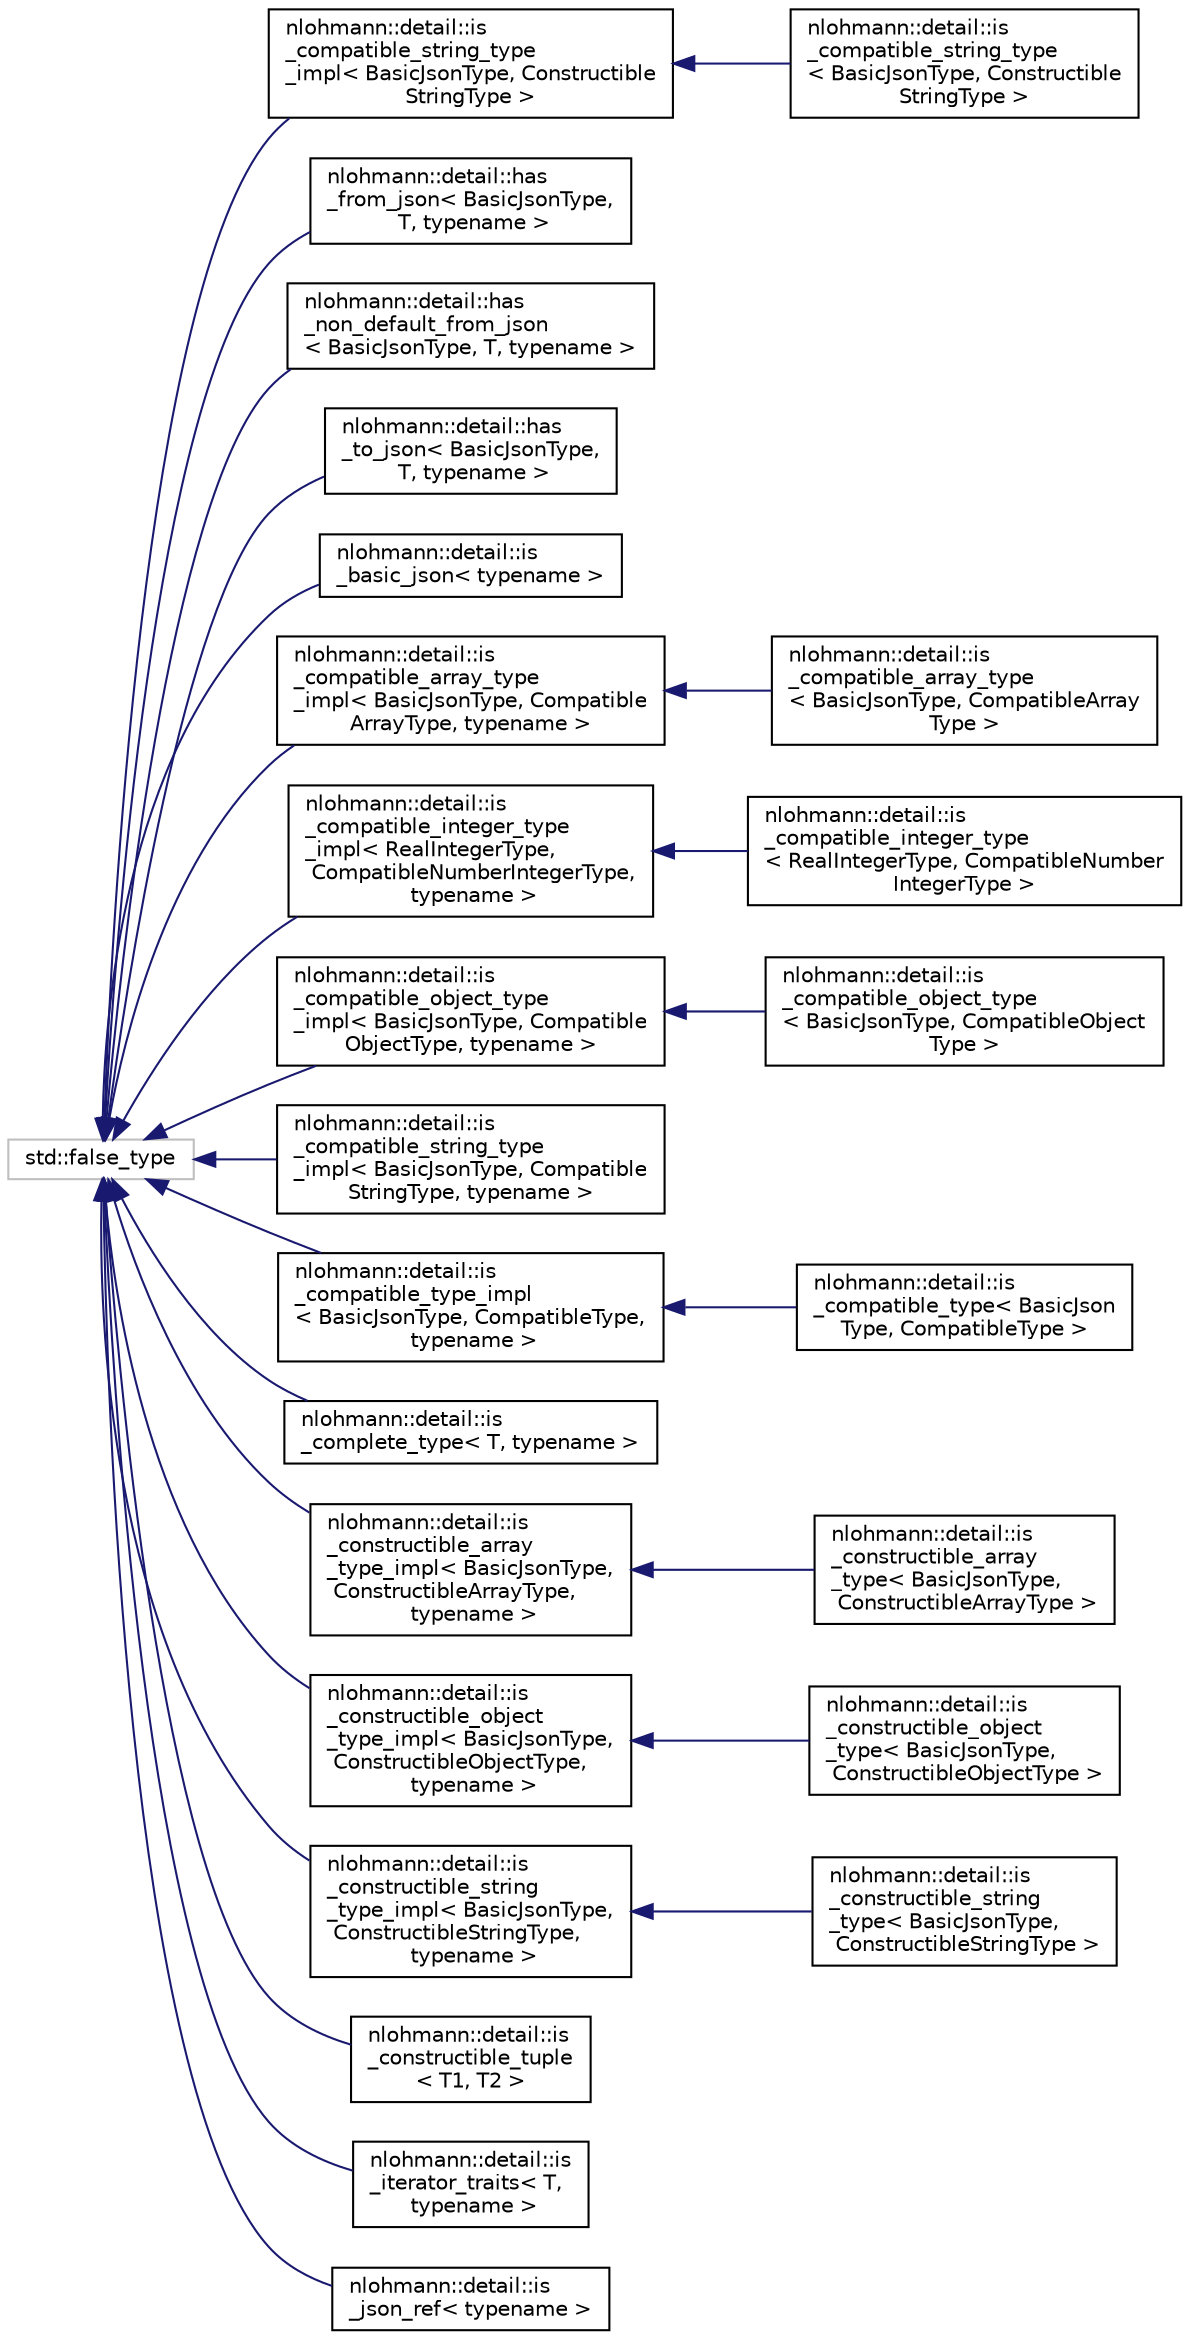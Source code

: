 digraph "Graphical Class Hierarchy"
{
 // LATEX_PDF_SIZE
  edge [fontname="Helvetica",fontsize="10",labelfontname="Helvetica",labelfontsize="10"];
  node [fontname="Helvetica",fontsize="10",shape=record];
  rankdir="LR";
  Node50 [label="std::false_type",height=0.2,width=0.4,color="grey75", fillcolor="white", style="filled",tooltip=" "];
  Node50 -> Node0 [dir="back",color="midnightblue",fontsize="10",style="solid",fontname="Helvetica"];
  Node0 [label="nlohmann::detail::is\l_compatible_string_type\l_impl\< BasicJsonType, Constructible\lStringType \>",height=0.2,width=0.4,color="black", fillcolor="white", style="filled",URL="$structnlohmann_1_1detail_1_1is__compatible__string__type__impl.html",tooltip=" "];
  Node0 -> Node1 [dir="back",color="midnightblue",fontsize="10",style="solid",fontname="Helvetica"];
  Node1 [label="nlohmann::detail::is\l_compatible_string_type\l\< BasicJsonType, Constructible\lStringType \>",height=0.2,width=0.4,color="black", fillcolor="white", style="filled",URL="$structnlohmann_1_1detail_1_1is__compatible__string__type.html",tooltip=" "];
  Node50 -> Node53 [dir="back",color="midnightblue",fontsize="10",style="solid",fontname="Helvetica"];
  Node53 [label="nlohmann::detail::has\l_from_json\< BasicJsonType,\l T, typename \>",height=0.2,width=0.4,color="black", fillcolor="white", style="filled",URL="$structnlohmann_1_1detail_1_1has__from__json.html",tooltip=" "];
  Node50 -> Node54 [dir="back",color="midnightblue",fontsize="10",style="solid",fontname="Helvetica"];
  Node54 [label="nlohmann::detail::has\l_non_default_from_json\l\< BasicJsonType, T, typename \>",height=0.2,width=0.4,color="black", fillcolor="white", style="filled",URL="$structnlohmann_1_1detail_1_1has__non__default__from__json.html",tooltip=" "];
  Node50 -> Node55 [dir="back",color="midnightblue",fontsize="10",style="solid",fontname="Helvetica"];
  Node55 [label="nlohmann::detail::has\l_to_json\< BasicJsonType,\l T, typename \>",height=0.2,width=0.4,color="black", fillcolor="white", style="filled",URL="$structnlohmann_1_1detail_1_1has__to__json.html",tooltip=" "];
  Node50 -> Node56 [dir="back",color="midnightblue",fontsize="10",style="solid",fontname="Helvetica"];
  Node56 [label="nlohmann::detail::is\l_basic_json\< typename \>",height=0.2,width=0.4,color="black", fillcolor="white", style="filled",URL="$structnlohmann_1_1detail_1_1is__basic__json.html",tooltip=" "];
  Node50 -> Node57 [dir="back",color="midnightblue",fontsize="10",style="solid",fontname="Helvetica"];
  Node57 [label="nlohmann::detail::is\l_compatible_array_type\l_impl\< BasicJsonType, Compatible\lArrayType, typename \>",height=0.2,width=0.4,color="black", fillcolor="white", style="filled",URL="$structnlohmann_1_1detail_1_1is__compatible__array__type__impl.html",tooltip=" "];
  Node57 -> Node58 [dir="back",color="midnightblue",fontsize="10",style="solid",fontname="Helvetica"];
  Node58 [label="nlohmann::detail::is\l_compatible_array_type\l\< BasicJsonType, CompatibleArray\lType \>",height=0.2,width=0.4,color="black", fillcolor="white", style="filled",URL="$structnlohmann_1_1detail_1_1is__compatible__array__type.html",tooltip=" "];
  Node50 -> Node59 [dir="back",color="midnightblue",fontsize="10",style="solid",fontname="Helvetica"];
  Node59 [label="nlohmann::detail::is\l_compatible_integer_type\l_impl\< RealIntegerType,\l CompatibleNumberIntegerType,\l typename \>",height=0.2,width=0.4,color="black", fillcolor="white", style="filled",URL="$structnlohmann_1_1detail_1_1is__compatible__integer__type__impl.html",tooltip=" "];
  Node59 -> Node60 [dir="back",color="midnightblue",fontsize="10",style="solid",fontname="Helvetica"];
  Node60 [label="nlohmann::detail::is\l_compatible_integer_type\l\< RealIntegerType, CompatibleNumber\lIntegerType \>",height=0.2,width=0.4,color="black", fillcolor="white", style="filled",URL="$structnlohmann_1_1detail_1_1is__compatible__integer__type.html",tooltip=" "];
  Node50 -> Node61 [dir="back",color="midnightblue",fontsize="10",style="solid",fontname="Helvetica"];
  Node61 [label="nlohmann::detail::is\l_compatible_object_type\l_impl\< BasicJsonType, Compatible\lObjectType, typename \>",height=0.2,width=0.4,color="black", fillcolor="white", style="filled",URL="$structnlohmann_1_1detail_1_1is__compatible__object__type__impl.html",tooltip=" "];
  Node61 -> Node62 [dir="back",color="midnightblue",fontsize="10",style="solid",fontname="Helvetica"];
  Node62 [label="nlohmann::detail::is\l_compatible_object_type\l\< BasicJsonType, CompatibleObject\lType \>",height=0.2,width=0.4,color="black", fillcolor="white", style="filled",URL="$structnlohmann_1_1detail_1_1is__compatible__object__type.html",tooltip=" "];
  Node50 -> Node63 [dir="back",color="midnightblue",fontsize="10",style="solid",fontname="Helvetica"];
  Node63 [label="nlohmann::detail::is\l_compatible_string_type\l_impl\< BasicJsonType, Compatible\lStringType, typename \>",height=0.2,width=0.4,color="black", fillcolor="white", style="filled",URL="$structnlohmann_1_1detail_1_1is__compatible__string__type__impl.html",tooltip=" "];
  Node50 -> Node64 [dir="back",color="midnightblue",fontsize="10",style="solid",fontname="Helvetica"];
  Node64 [label="nlohmann::detail::is\l_compatible_type_impl\l\< BasicJsonType, CompatibleType,\l typename \>",height=0.2,width=0.4,color="black", fillcolor="white", style="filled",URL="$structnlohmann_1_1detail_1_1is__compatible__type__impl.html",tooltip=" "];
  Node64 -> Node65 [dir="back",color="midnightblue",fontsize="10",style="solid",fontname="Helvetica"];
  Node65 [label="nlohmann::detail::is\l_compatible_type\< BasicJson\lType, CompatibleType \>",height=0.2,width=0.4,color="black", fillcolor="white", style="filled",URL="$structnlohmann_1_1detail_1_1is__compatible__type.html",tooltip=" "];
  Node50 -> Node66 [dir="back",color="midnightblue",fontsize="10",style="solid",fontname="Helvetica"];
  Node66 [label="nlohmann::detail::is\l_complete_type\< T, typename \>",height=0.2,width=0.4,color="black", fillcolor="white", style="filled",URL="$structnlohmann_1_1detail_1_1is__complete__type.html",tooltip=" "];
  Node50 -> Node67 [dir="back",color="midnightblue",fontsize="10",style="solid",fontname="Helvetica"];
  Node67 [label="nlohmann::detail::is\l_constructible_array\l_type_impl\< BasicJsonType,\l ConstructibleArrayType,\l typename \>",height=0.2,width=0.4,color="black", fillcolor="white", style="filled",URL="$structnlohmann_1_1detail_1_1is__constructible__array__type__impl.html",tooltip=" "];
  Node67 -> Node68 [dir="back",color="midnightblue",fontsize="10",style="solid",fontname="Helvetica"];
  Node68 [label="nlohmann::detail::is\l_constructible_array\l_type\< BasicJsonType,\l ConstructibleArrayType \>",height=0.2,width=0.4,color="black", fillcolor="white", style="filled",URL="$structnlohmann_1_1detail_1_1is__constructible__array__type.html",tooltip=" "];
  Node50 -> Node69 [dir="back",color="midnightblue",fontsize="10",style="solid",fontname="Helvetica"];
  Node69 [label="nlohmann::detail::is\l_constructible_object\l_type_impl\< BasicJsonType,\l ConstructibleObjectType,\l typename \>",height=0.2,width=0.4,color="black", fillcolor="white", style="filled",URL="$structnlohmann_1_1detail_1_1is__constructible__object__type__impl.html",tooltip=" "];
  Node69 -> Node70 [dir="back",color="midnightblue",fontsize="10",style="solid",fontname="Helvetica"];
  Node70 [label="nlohmann::detail::is\l_constructible_object\l_type\< BasicJsonType,\l ConstructibleObjectType \>",height=0.2,width=0.4,color="black", fillcolor="white", style="filled",URL="$structnlohmann_1_1detail_1_1is__constructible__object__type.html",tooltip=" "];
  Node50 -> Node71 [dir="back",color="midnightblue",fontsize="10",style="solid",fontname="Helvetica"];
  Node71 [label="nlohmann::detail::is\l_constructible_string\l_type_impl\< BasicJsonType,\l ConstructibleStringType,\l typename \>",height=0.2,width=0.4,color="black", fillcolor="white", style="filled",URL="$structnlohmann_1_1detail_1_1is__constructible__string__type__impl.html",tooltip=" "];
  Node71 -> Node72 [dir="back",color="midnightblue",fontsize="10",style="solid",fontname="Helvetica"];
  Node72 [label="nlohmann::detail::is\l_constructible_string\l_type\< BasicJsonType,\l ConstructibleStringType \>",height=0.2,width=0.4,color="black", fillcolor="white", style="filled",URL="$structnlohmann_1_1detail_1_1is__constructible__string__type.html",tooltip=" "];
  Node50 -> Node73 [dir="back",color="midnightblue",fontsize="10",style="solid",fontname="Helvetica"];
  Node73 [label="nlohmann::detail::is\l_constructible_tuple\l\< T1, T2 \>",height=0.2,width=0.4,color="black", fillcolor="white", style="filled",URL="$structnlohmann_1_1detail_1_1is__constructible__tuple.html",tooltip=" "];
  Node50 -> Node74 [dir="back",color="midnightblue",fontsize="10",style="solid",fontname="Helvetica"];
  Node74 [label="nlohmann::detail::is\l_iterator_traits\< T,\l typename \>",height=0.2,width=0.4,color="black", fillcolor="white", style="filled",URL="$structnlohmann_1_1detail_1_1is__iterator__traits.html",tooltip=" "];
  Node50 -> Node75 [dir="back",color="midnightblue",fontsize="10",style="solid",fontname="Helvetica"];
  Node75 [label="nlohmann::detail::is\l_json_ref\< typename \>",height=0.2,width=0.4,color="black", fillcolor="white", style="filled",URL="$structnlohmann_1_1detail_1_1is__json__ref.html",tooltip=" "];
}
